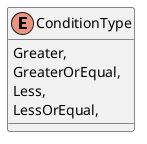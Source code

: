 @startuml
enum ConditionType {
    Greater,
    GreaterOrEqual,
    Less,
    LessOrEqual,
}
@enduml
